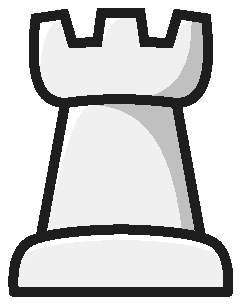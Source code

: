 % Converted from PostScript(TM) to MetaPost by pstoedit
% MetaPost backend contributed by Scott Pakin <scott+ps2ed_AT_pakin.org>
% pstoedit is Copyright (C) 1993 - 2020 Wolfgang Glunz <wglunz35_AT_pstoedit.net>

% Generate structured PostScript
prologues := 1;

% Display a given string with its *baseline* at a given location
% and with a given rotation angle
vardef showtext(expr origin)(expr angle)(expr string) =
  draw string infont defaultfont scaled defaultscale
    rotated angle shifted origin;
enddef;


color _chess_black,_chess_white;
_chess_black:=(0.941176,0.941176,0.941176);


beginfig(1);
drawoptions (withcolor _chess_black);
linecap := butt;
linejoin := mitered;
fill (40.203098,114.344002)..controls (37.203098,89.496101) and (43.332001,84.082001)..(50.828098,83.867203)
	--(41.429699,32.390598)--(100.296997,32.390598)--(90.898399,83.867203)
	..controls (98.398399,84.078102) and (104.527000,89.496101)..(101.523003,114.344002)
	--(91.300797,115.844002)--(88.257797,105.515999)--(79.351601,105.796997)
	--(77.871101,116.441002)--(63.855499,116.441002)--(62.378899,105.796997)
	--(53.468800,105.515999)--(50.429699,115.844002)--cycle;

drawoptions (withcolor 0.8*_chess_black);
pickup pencircle scaled 0.000000bp;
fill (50.832001,83.867203)..controls (70.187500,83.867203) and (88.015602,82.710899)..(93.203102,36.886700)
	--(99.777298,35.792999)--(90.898399,82.367203)..controls (90.812500,83.234398) and (73.644501,87.527298)..(50.828098,83.867203)
	--cycle;
drawoptions (withcolor 1.7*_chess_black);
fill (41.886700,112.762001)--(48.339802,113.578003)..controls (42.917999,112.691002) and (41.785198,98.562500)..(41.785198,98.562500)
	..controls (41.109402,99.062500) and (41.250000,112.460999)..(41.886700,112.762001)
	--cycle;
fill (71.648399,114.660004)..controls (66.976601,114.660004) and (64.507797,106.875000)..(64.507797,106.875000)
	--(65.464798,114.605003)--cycle;
fill (92.609398,113.910004)--(95.257797,113.573997)..controls (93.035202,112.152000) and (90.750000,107.933998)..(90.750000,107.933998)
	--cycle;
fill (52.363300,82.304703)--(59.789101,83.136703)..controls (52.363300,82.304703) and (45.910198,46.136700)..(45.882801,45.964802)
	--cycle;

drawoptions (withcolor 0.8*_chess_black);
fill (96.414101,115.089996)..controls (97.425797,97.050797) and (90.886703,85.039101)..(73.621101,85.226601)
	--(87.164101,83.628899)..controls (108.487999,82.753899) and (101.625000,114.258003)..(101.527000,114.339996)
	--cycle;
drawoptions (withcolor (0.117647,0.117647,0.117647));
pickup pencircle scaled 3.401580bp;
draw (50.832001,83.867203)..controls (64.738297,85.964798) and (77.984398,85.503899)..(90.902298,83.867203);
draw (40.203098,114.344002)..controls (37.203098,89.496101) and (43.332001,84.082001)..(50.828098,83.867203)
	--(41.429699,32.390598)--(100.296997,32.390598)--(90.898399,83.867203)
	..controls (98.398399,84.078102) and (104.527000,89.496101)..(101.523003,114.344002)
	--(91.300797,115.844002)--(88.257797,105.515999)--(79.351601,105.796997)
	--(77.871101,116.441002)--(63.855499,116.441002)--(62.378899,105.796997)
	--(53.468800,105.515999)--(50.429699,115.844002)--cycle;

	drawoptions (withcolor _chess_black);
linejoin := rounded;
fill (70.867203,38.386700)..controls (70.867203,38.386700) and (44.984402,38.253899)..(37.726601,33.796902)
	..controls (32.828098,30.792999) and (31.675800,23.449200)..(32.339802,15.875000)
	--(109.390999,15.875000)..controls (110.058998,23.453100) and (108.902000,30.792999)..(104.008003,33.796902)
	..controls (96.750000,38.253899) and (70.867203,38.386700)..(70.867203,38.386700)
	--cycle;
drawoptions (withcolor 1.7*_chess_black);
pickup pencircle scaled 0.000000bp;
fill (70.867203,36.433601)..controls (70.867203,36.433601) and (46.171902,36.828098)..(37.917999,31.710899)
	..controls (36.867199,31.062500) and (35.933601,29.335899)..(35.214802,27.773399)
	..controls (35.953098,28.710899) and (36.636700,29.507799)..(37.726601,30.179701)
	..controls (44.980499,34.632801) and (70.867203,34.769501)..(70.867203,34.769501)
	..controls (70.867203,34.769501) and (96.750000,34.632801)..(104.008003,30.179701)
	..controls (105.116997,29.503901) and (105.688004,28.671900)..(106.433998,27.710899)
	..controls (106.508003,27.925800) and (105.277000,31.000000)..(103.191002,32.242199)
	..controls (95.382797,36.464802) and (70.867203,36.433601)..(70.867203,36.433601)
	--cycle;
drawoptions (withcolor (0.117647,0.117647,0.117647));
pickup pencircle scaled 3.401580bp;
draw (70.867203,38.386700)..controls (70.867203,38.386700) and (44.984402,38.253899)..(37.726601,33.796902)
	..controls (32.828098,30.792999) and (31.675800,23.449200)..(32.339802,15.875000)
	--(109.390999,15.875000)..controls (110.058998,23.453100) and (108.902000,30.792999)..(104.008003,33.796902)
	..controls (96.750000,38.253899) and (70.867203,38.386700)..(70.867203,38.386700)
	--cycle;
endfig;
end
